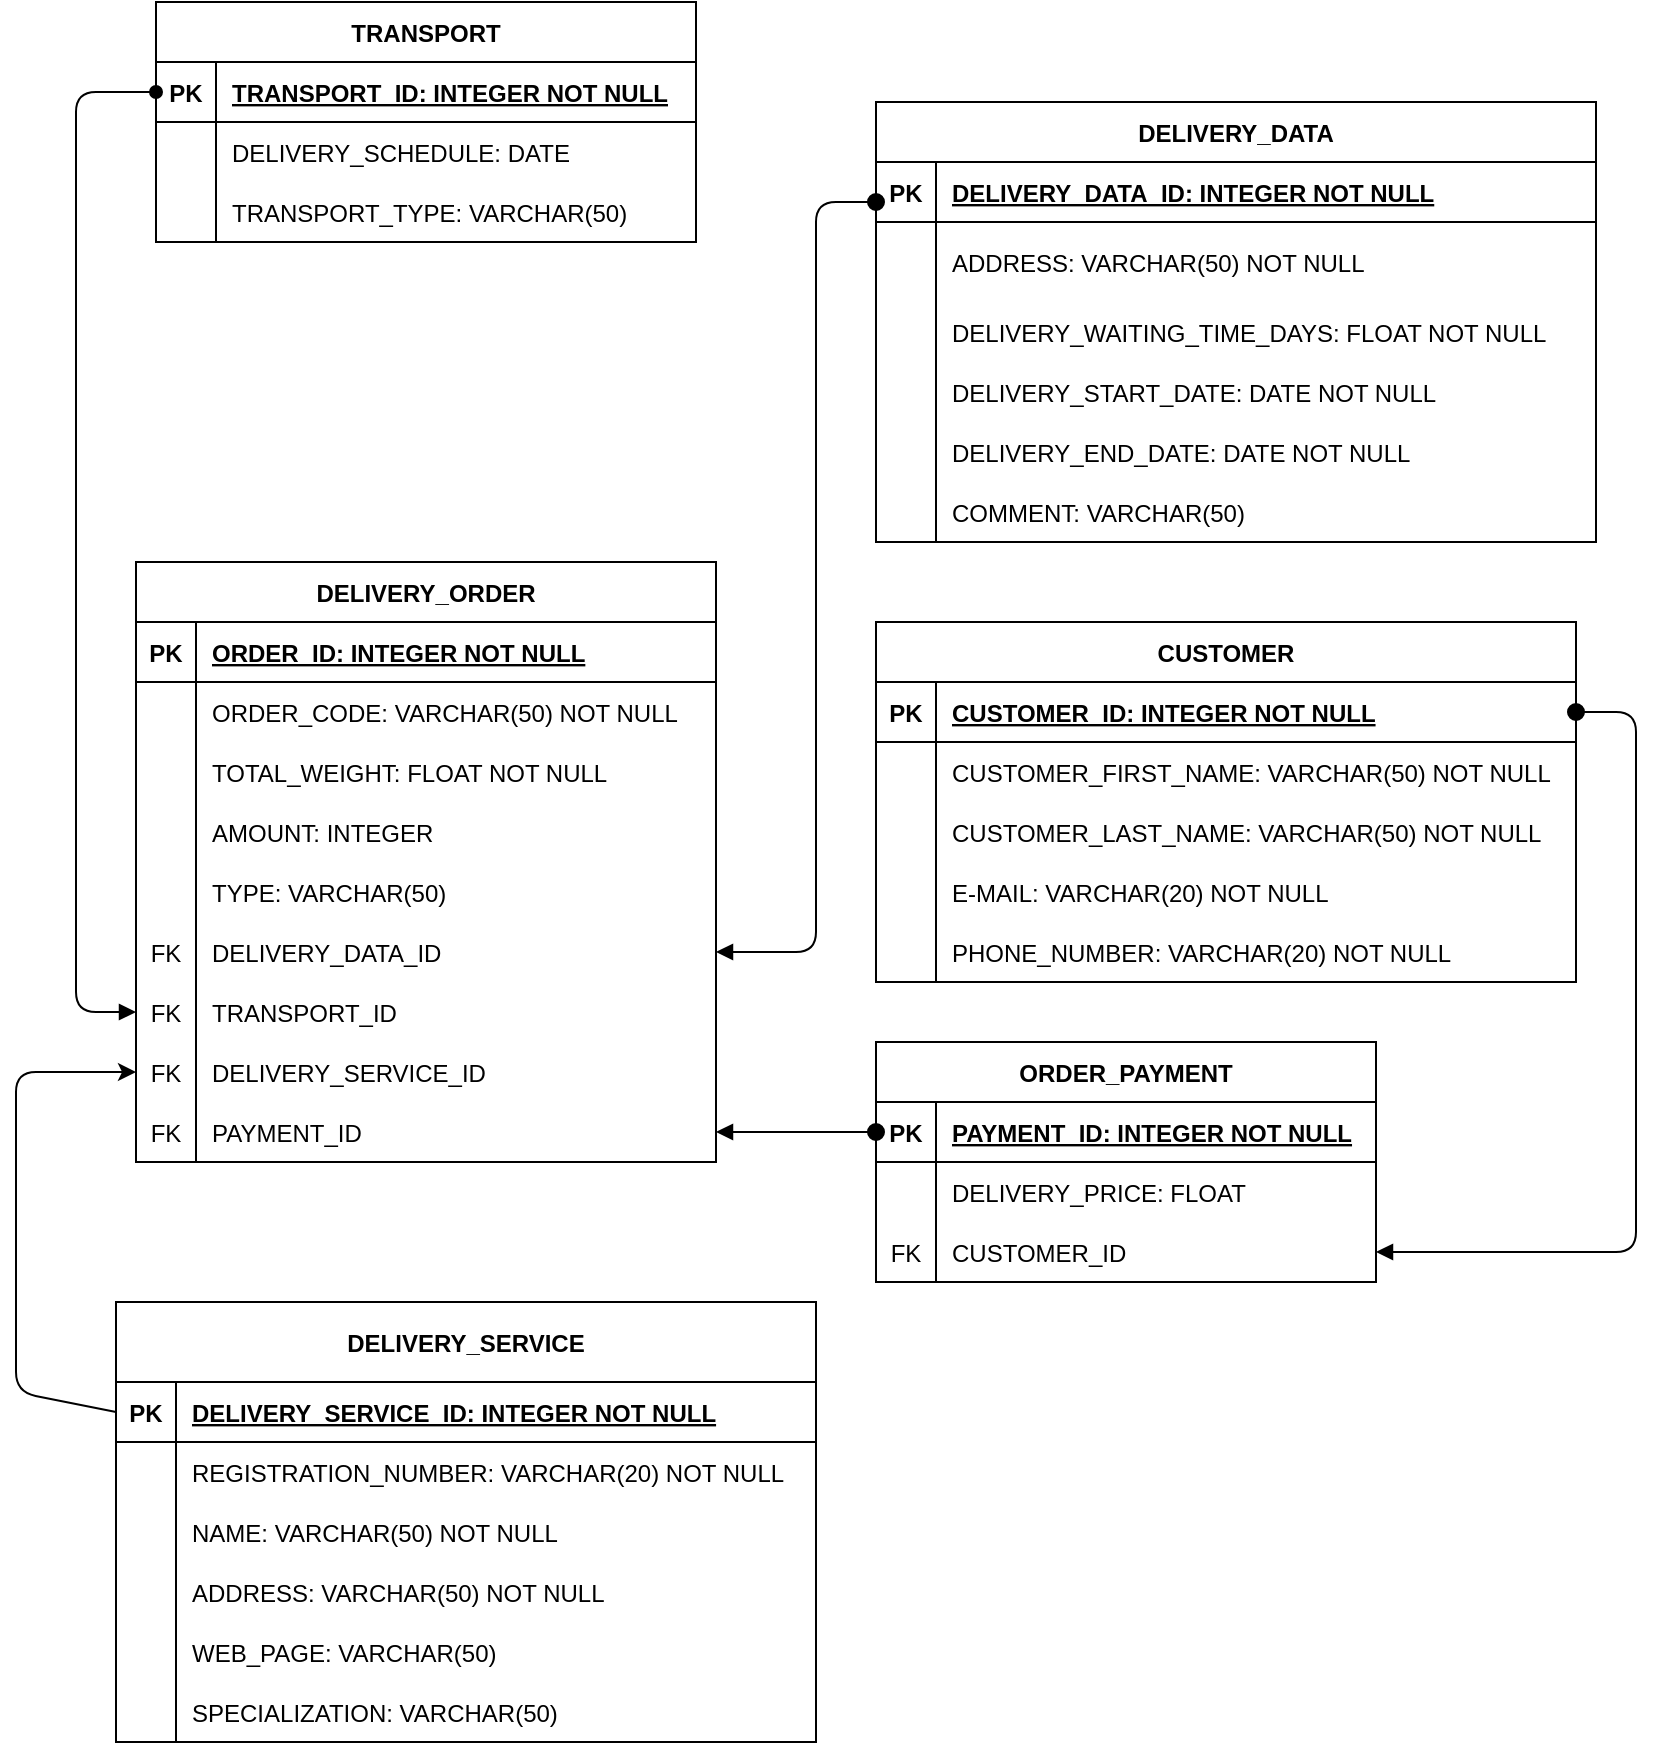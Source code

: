 <mxfile version="14.7.3" type="device"><diagram id="v5Hg7PiSY7_cZfHtVFgK" name="Page-1"><mxGraphModel dx="782" dy="469" grid="1" gridSize="10" guides="1" tooltips="1" connect="1" arrows="1" fold="1" page="1" pageScale="1" pageWidth="850" pageHeight="1100" math="0" shadow="0"><root><mxCell id="0"/><mxCell id="1" parent="0"/><mxCell id="qeF16oLHzH6o0w3pnCqL-4" value="" style="html=1;verticalAlign=bottom;startArrow=oval;startFill=1;endArrow=block;startSize=8;exitX=0;exitY=0.5;exitDx=0;exitDy=0;entryX=1;entryY=0.5;entryDx=0;entryDy=0;edgeStyle=elbowEdgeStyle;" parent="1" source="YMo3LyucMyg7Qyg_wUiU-28" target="mT5VMNj0aQ5RPjkbcKPe-23" edge="1"><mxGeometry width="60" relative="1" as="geometry"><mxPoint x="1050" y="800" as="sourcePoint"/><mxPoint x="970" y="828" as="targetPoint"/></mxGeometry></mxCell><mxCell id="qeF16oLHzH6o0w3pnCqL-5" value="" style="html=1;verticalAlign=bottom;startArrow=oval;startFill=1;endArrow=block;exitX=0;exitY=0.5;exitDx=0;exitDy=0;entryX=0;entryY=0.5;entryDx=0;entryDy=0;edgeStyle=elbowEdgeStyle;" parent="1" source="qeF16oLHzH6o0w3pnCqL-60" target="mT5VMNj0aQ5RPjkbcKPe-14" edge="1"><mxGeometry width="60" relative="1" as="geometry"><mxPoint x="640" y="156" as="sourcePoint"/><mxPoint x="640" y="246" as="targetPoint"/><Array as="points"><mxPoint x="640" y="260"/></Array></mxGeometry></mxCell><mxCell id="qeF16oLHzH6o0w3pnCqL-6" value="" style="html=1;verticalAlign=bottom;startArrow=oval;startFill=1;endArrow=block;startSize=8;edgeStyle=elbowEdgeStyle;entryX=1;entryY=0.5;entryDx=0;entryDy=0;" parent="1" target="YMo3LyucMyg7Qyg_wUiU-105" edge="1"><mxGeometry width="60" relative="1" as="geometry"><mxPoint x="1040" y="140" as="sourcePoint"/><mxPoint x="970" y="520" as="targetPoint"/><Array as="points"><mxPoint x="1010" y="160"/></Array></mxGeometry></mxCell><mxCell id="qeF16oLHzH6o0w3pnCqL-9" value="" style="html=1;verticalAlign=bottom;startArrow=oval;startFill=1;endArrow=block;startSize=8;exitX=1;exitY=0.5;exitDx=0;exitDy=0;entryX=1;entryY=0.5;entryDx=0;entryDy=0;edgeStyle=elbowEdgeStyle;" parent="1" source="YMo3LyucMyg7Qyg_wUiU-15" target="zj5QtVvv47olVBouT_vs-4" edge="1"><mxGeometry width="60" relative="1" as="geometry"><mxPoint x="1410" y="600" as="sourcePoint"/><mxPoint x="1300" y="385" as="targetPoint"/><Array as="points"><mxPoint x="1420" y="695"/></Array></mxGeometry></mxCell><mxCell id="qeF16oLHzH6o0w3pnCqL-59" value="TRANSPORT" style="shape=table;startSize=30;container=1;collapsible=1;childLayout=tableLayout;fixedRows=1;rowLines=0;fontStyle=1;align=center;resizeLast=1;" parent="1" vertex="1"><mxGeometry x="680" y="40" width="270" height="120" as="geometry"/></mxCell><mxCell id="qeF16oLHzH6o0w3pnCqL-60" value="" style="shape=partialRectangle;collapsible=0;dropTarget=0;pointerEvents=0;fillColor=none;top=0;left=0;bottom=1;right=0;points=[[0,0.5],[1,0.5]];portConstraint=eastwest;" parent="qeF16oLHzH6o0w3pnCqL-59" vertex="1"><mxGeometry y="30" width="270" height="30" as="geometry"/></mxCell><mxCell id="qeF16oLHzH6o0w3pnCqL-61" value="PK" style="shape=partialRectangle;connectable=0;fillColor=none;top=0;left=0;bottom=0;right=0;fontStyle=1;overflow=hidden;" parent="qeF16oLHzH6o0w3pnCqL-60" vertex="1"><mxGeometry width="30" height="30" as="geometry"/></mxCell><mxCell id="qeF16oLHzH6o0w3pnCqL-62" value="TRANSPORT_ID: INTEGER NOT NULL" style="shape=partialRectangle;connectable=0;fillColor=none;top=0;left=0;bottom=0;right=0;align=left;spacingLeft=6;fontStyle=5;overflow=hidden;" parent="qeF16oLHzH6o0w3pnCqL-60" vertex="1"><mxGeometry x="30" width="240" height="30" as="geometry"/></mxCell><mxCell id="qeF16oLHzH6o0w3pnCqL-63" value="" style="shape=partialRectangle;collapsible=0;dropTarget=0;pointerEvents=0;fillColor=none;top=0;left=0;bottom=0;right=0;points=[[0,0.5],[1,0.5]];portConstraint=eastwest;" parent="qeF16oLHzH6o0w3pnCqL-59" vertex="1"><mxGeometry y="60" width="270" height="30" as="geometry"/></mxCell><mxCell id="qeF16oLHzH6o0w3pnCqL-64" value="" style="shape=partialRectangle;connectable=0;fillColor=none;top=0;left=0;bottom=0;right=0;editable=1;overflow=hidden;" parent="qeF16oLHzH6o0w3pnCqL-63" vertex="1"><mxGeometry width="30" height="30" as="geometry"/></mxCell><mxCell id="qeF16oLHzH6o0w3pnCqL-65" value="DELIVERY_SCHEDULE: DATE" style="shape=partialRectangle;connectable=0;fillColor=none;top=0;left=0;bottom=0;right=0;align=left;spacingLeft=6;overflow=hidden;" parent="qeF16oLHzH6o0w3pnCqL-63" vertex="1"><mxGeometry x="30" width="240" height="30" as="geometry"/></mxCell><mxCell id="mT5VMNj0aQ5RPjkbcKPe-26" style="shape=partialRectangle;collapsible=0;dropTarget=0;pointerEvents=0;fillColor=none;top=0;left=0;bottom=0;right=0;points=[[0,0.5],[1,0.5]];portConstraint=eastwest;" parent="qeF16oLHzH6o0w3pnCqL-59" vertex="1"><mxGeometry y="90" width="270" height="30" as="geometry"/></mxCell><mxCell id="mT5VMNj0aQ5RPjkbcKPe-27" style="shape=partialRectangle;connectable=0;fillColor=none;top=0;left=0;bottom=0;right=0;editable=1;overflow=hidden;" parent="mT5VMNj0aQ5RPjkbcKPe-26" vertex="1"><mxGeometry width="30" height="30" as="geometry"/></mxCell><mxCell id="mT5VMNj0aQ5RPjkbcKPe-28" value="TRANSPORT_TYPE: VARCHAR(50) " style="shape=partialRectangle;connectable=0;fillColor=none;top=0;left=0;bottom=0;right=0;align=left;spacingLeft=6;overflow=hidden;" parent="mT5VMNj0aQ5RPjkbcKPe-26" vertex="1"><mxGeometry x="30" width="240" height="30" as="geometry"/></mxCell><mxCell id="YMo3LyucMyg7Qyg_wUiU-1" value="DELIVERY_DATA" style="shape=table;startSize=30;container=1;collapsible=1;childLayout=tableLayout;fixedRows=1;rowLines=0;fontStyle=1;align=center;resizeLast=1;" parent="1" vertex="1"><mxGeometry x="1040" y="90" width="360" height="220" as="geometry"/></mxCell><mxCell id="mT5VMNj0aQ5RPjkbcKPe-1" style="shape=partialRectangle;collapsible=0;dropTarget=0;pointerEvents=0;fillColor=none;top=0;left=0;bottom=1;right=0;points=[[0,0.5],[1,0.5]];portConstraint=eastwest;" parent="YMo3LyucMyg7Qyg_wUiU-1" vertex="1"><mxGeometry y="30" width="360" height="30" as="geometry"/></mxCell><mxCell id="mT5VMNj0aQ5RPjkbcKPe-2" style="shape=partialRectangle;connectable=0;fillColor=none;top=0;left=0;bottom=0;right=0;fontStyle=1;overflow=hidden;" parent="mT5VMNj0aQ5RPjkbcKPe-1" vertex="1"><mxGeometry width="30" height="30" as="geometry"/></mxCell><mxCell id="mT5VMNj0aQ5RPjkbcKPe-3" value="DELIVERY_DATA_ID: INTEGER NOT NULL" style="shape=partialRectangle;connectable=0;fillColor=none;top=0;left=0;bottom=0;right=0;align=left;spacingLeft=6;fontStyle=5;overflow=hidden;" parent="mT5VMNj0aQ5RPjkbcKPe-1" vertex="1"><mxGeometry x="30" width="330" height="30" as="geometry"/></mxCell><mxCell id="YMo3LyucMyg7Qyg_wUiU-2" value="" style="shape=partialRectangle;collapsible=0;dropTarget=0;pointerEvents=0;fillColor=none;top=0;left=0;bottom=1;right=0;points=[[0,0.5],[1,0.5]];portConstraint=eastwest;strokeColor=none;" parent="YMo3LyucMyg7Qyg_wUiU-1" vertex="1"><mxGeometry y="60" width="360" height="40" as="geometry"/></mxCell><mxCell id="YMo3LyucMyg7Qyg_wUiU-3" value="" style="shape=partialRectangle;connectable=0;fillColor=none;top=0;left=0;bottom=0;right=0;fontStyle=1;overflow=hidden;" parent="YMo3LyucMyg7Qyg_wUiU-2" vertex="1"><mxGeometry width="30" height="40" as="geometry"/></mxCell><mxCell id="YMo3LyucMyg7Qyg_wUiU-4" value="ADDRESS: VARCHAR(50) NOT NULL" style="shape=partialRectangle;connectable=0;fillColor=none;top=0;left=0;bottom=0;right=0;align=left;spacingLeft=6;fontStyle=0;overflow=hidden;" parent="YMo3LyucMyg7Qyg_wUiU-2" vertex="1"><mxGeometry x="30" width="330" height="40" as="geometry"/></mxCell><mxCell id="YMo3LyucMyg7Qyg_wUiU-5" value="" style="shape=partialRectangle;collapsible=0;dropTarget=0;pointerEvents=0;fillColor=none;top=0;left=0;bottom=0;right=0;points=[[0,0.5],[1,0.5]];portConstraint=eastwest;" parent="YMo3LyucMyg7Qyg_wUiU-1" vertex="1"><mxGeometry y="100" width="360" height="30" as="geometry"/></mxCell><mxCell id="YMo3LyucMyg7Qyg_wUiU-6" value="" style="shape=partialRectangle;connectable=0;fillColor=none;top=0;left=0;bottom=0;right=0;editable=1;overflow=hidden;" parent="YMo3LyucMyg7Qyg_wUiU-5" vertex="1"><mxGeometry width="30" height="30" as="geometry"/></mxCell><mxCell id="YMo3LyucMyg7Qyg_wUiU-7" value="DELIVERY_WAITING_TIME_DAYS: FLOAT NOT NULL" style="shape=partialRectangle;connectable=0;fillColor=none;top=0;left=0;bottom=0;right=0;align=left;spacingLeft=6;overflow=hidden;" parent="YMo3LyucMyg7Qyg_wUiU-5" vertex="1"><mxGeometry x="30" width="330" height="30" as="geometry"/></mxCell><mxCell id="PEuKOUgVgjnMCTpN4XJk-4" style="shape=partialRectangle;collapsible=0;dropTarget=0;pointerEvents=0;fillColor=none;top=0;left=0;bottom=0;right=0;points=[[0,0.5],[1,0.5]];portConstraint=eastwest;" vertex="1" parent="YMo3LyucMyg7Qyg_wUiU-1"><mxGeometry y="130" width="360" height="30" as="geometry"/></mxCell><mxCell id="PEuKOUgVgjnMCTpN4XJk-5" style="shape=partialRectangle;connectable=0;fillColor=none;top=0;left=0;bottom=0;right=0;editable=1;overflow=hidden;" vertex="1" parent="PEuKOUgVgjnMCTpN4XJk-4"><mxGeometry width="30" height="30" as="geometry"/></mxCell><mxCell id="PEuKOUgVgjnMCTpN4XJk-6" value="DELIVERY_START_DATE: DATE NOT NULL" style="shape=partialRectangle;connectable=0;fillColor=none;top=0;left=0;bottom=0;right=0;align=left;spacingLeft=6;overflow=hidden;" vertex="1" parent="PEuKOUgVgjnMCTpN4XJk-4"><mxGeometry x="30" width="330" height="30" as="geometry"/></mxCell><mxCell id="PEuKOUgVgjnMCTpN4XJk-7" style="shape=partialRectangle;collapsible=0;dropTarget=0;pointerEvents=0;fillColor=none;top=0;left=0;bottom=0;right=0;points=[[0,0.5],[1,0.5]];portConstraint=eastwest;" vertex="1" parent="YMo3LyucMyg7Qyg_wUiU-1"><mxGeometry y="160" width="360" height="30" as="geometry"/></mxCell><mxCell id="PEuKOUgVgjnMCTpN4XJk-8" style="shape=partialRectangle;connectable=0;fillColor=none;top=0;left=0;bottom=0;right=0;editable=1;overflow=hidden;" vertex="1" parent="PEuKOUgVgjnMCTpN4XJk-7"><mxGeometry width="30" height="30" as="geometry"/></mxCell><mxCell id="PEuKOUgVgjnMCTpN4XJk-9" value="DELIVERY_END_DATE: DATE NOT NULL" style="shape=partialRectangle;connectable=0;fillColor=none;top=0;left=0;bottom=0;right=0;align=left;spacingLeft=6;overflow=hidden;" vertex="1" parent="PEuKOUgVgjnMCTpN4XJk-7"><mxGeometry x="30" width="330" height="30" as="geometry"/></mxCell><mxCell id="mT5VMNj0aQ5RPjkbcKPe-35" style="shape=partialRectangle;collapsible=0;dropTarget=0;pointerEvents=0;fillColor=none;top=0;left=0;bottom=0;right=0;points=[[0,0.5],[1,0.5]];portConstraint=eastwest;" parent="YMo3LyucMyg7Qyg_wUiU-1" vertex="1"><mxGeometry y="190" width="360" height="30" as="geometry"/></mxCell><mxCell id="mT5VMNj0aQ5RPjkbcKPe-36" style="shape=partialRectangle;connectable=0;fillColor=none;top=0;left=0;bottom=0;right=0;editable=1;overflow=hidden;" parent="mT5VMNj0aQ5RPjkbcKPe-35" vertex="1"><mxGeometry width="30" height="30" as="geometry"/></mxCell><mxCell id="mT5VMNj0aQ5RPjkbcKPe-37" value="COMMENT: VARCHAR(50)" style="shape=partialRectangle;connectable=0;fillColor=none;top=0;left=0;bottom=0;right=0;align=left;spacingLeft=6;overflow=hidden;" parent="mT5VMNj0aQ5RPjkbcKPe-35" vertex="1"><mxGeometry x="30" width="330" height="30" as="geometry"/></mxCell><mxCell id="YMo3LyucMyg7Qyg_wUiU-14" value="CUSTOMER" style="shape=table;startSize=30;container=1;collapsible=1;childLayout=tableLayout;fixedRows=1;rowLines=0;fontStyle=1;align=center;resizeLast=1;" parent="1" vertex="1"><mxGeometry x="1040" y="350" width="350" height="180" as="geometry"/></mxCell><mxCell id="YMo3LyucMyg7Qyg_wUiU-15" value="" style="shape=partialRectangle;collapsible=0;dropTarget=0;pointerEvents=0;fillColor=none;top=0;left=0;bottom=1;right=0;points=[[0,0.5],[1,0.5]];portConstraint=eastwest;" parent="YMo3LyucMyg7Qyg_wUiU-14" vertex="1"><mxGeometry y="30" width="350" height="30" as="geometry"/></mxCell><mxCell id="YMo3LyucMyg7Qyg_wUiU-16" value="PK" style="shape=partialRectangle;connectable=0;fillColor=none;top=0;left=0;bottom=0;right=0;fontStyle=1;overflow=hidden;" parent="YMo3LyucMyg7Qyg_wUiU-15" vertex="1"><mxGeometry width="30" height="30" as="geometry"/></mxCell><mxCell id="YMo3LyucMyg7Qyg_wUiU-17" value="CUSTOMER_ID: INTEGER NOT NULL" style="shape=partialRectangle;connectable=0;fillColor=none;top=0;left=0;bottom=0;right=0;align=left;spacingLeft=6;fontStyle=5;overflow=hidden;" parent="YMo3LyucMyg7Qyg_wUiU-15" vertex="1"><mxGeometry x="30" width="320" height="30" as="geometry"/></mxCell><mxCell id="YMo3LyucMyg7Qyg_wUiU-18" value="" style="shape=partialRectangle;collapsible=0;dropTarget=0;pointerEvents=0;fillColor=none;top=0;left=0;bottom=0;right=0;points=[[0,0.5],[1,0.5]];portConstraint=eastwest;" parent="YMo3LyucMyg7Qyg_wUiU-14" vertex="1"><mxGeometry y="60" width="350" height="30" as="geometry"/></mxCell><mxCell id="YMo3LyucMyg7Qyg_wUiU-19" value="" style="shape=partialRectangle;connectable=0;fillColor=none;top=0;left=0;bottom=0;right=0;editable=1;overflow=hidden;" parent="YMo3LyucMyg7Qyg_wUiU-18" vertex="1"><mxGeometry width="30" height="30" as="geometry"/></mxCell><mxCell id="YMo3LyucMyg7Qyg_wUiU-20" value="CUSTOMER_FIRST_NAME: VARCHAR(50) NOT NULL" style="shape=partialRectangle;connectable=0;fillColor=none;top=0;left=0;bottom=0;right=0;align=left;spacingLeft=6;overflow=hidden;" parent="YMo3LyucMyg7Qyg_wUiU-18" vertex="1"><mxGeometry x="30" width="320" height="30" as="geometry"/></mxCell><mxCell id="mT5VMNj0aQ5RPjkbcKPe-29" style="shape=partialRectangle;collapsible=0;dropTarget=0;pointerEvents=0;fillColor=none;top=0;left=0;bottom=0;right=0;points=[[0,0.5],[1,0.5]];portConstraint=eastwest;" parent="YMo3LyucMyg7Qyg_wUiU-14" vertex="1"><mxGeometry y="90" width="350" height="30" as="geometry"/></mxCell><mxCell id="mT5VMNj0aQ5RPjkbcKPe-30" style="shape=partialRectangle;connectable=0;fillColor=none;top=0;left=0;bottom=0;right=0;editable=1;overflow=hidden;" parent="mT5VMNj0aQ5RPjkbcKPe-29" vertex="1"><mxGeometry width="30" height="30" as="geometry"/></mxCell><mxCell id="mT5VMNj0aQ5RPjkbcKPe-31" value="CUSTOMER_LAST_NAME: VARCHAR(50) NOT NULL" style="shape=partialRectangle;connectable=0;fillColor=none;top=0;left=0;bottom=0;right=0;align=left;spacingLeft=6;overflow=hidden;" parent="mT5VMNj0aQ5RPjkbcKPe-29" vertex="1"><mxGeometry x="30" width="320" height="30" as="geometry"/></mxCell><mxCell id="mT5VMNj0aQ5RPjkbcKPe-47" style="shape=partialRectangle;collapsible=0;dropTarget=0;pointerEvents=0;fillColor=none;top=0;left=0;bottom=0;right=0;points=[[0,0.5],[1,0.5]];portConstraint=eastwest;" parent="YMo3LyucMyg7Qyg_wUiU-14" vertex="1"><mxGeometry y="120" width="350" height="30" as="geometry"/></mxCell><mxCell id="mT5VMNj0aQ5RPjkbcKPe-48" style="shape=partialRectangle;connectable=0;fillColor=none;top=0;left=0;bottom=0;right=0;editable=1;overflow=hidden;" parent="mT5VMNj0aQ5RPjkbcKPe-47" vertex="1"><mxGeometry width="30" height="30" as="geometry"/></mxCell><mxCell id="mT5VMNj0aQ5RPjkbcKPe-49" value="E-MAIL: VARCHAR(20) NOT NULL" style="shape=partialRectangle;connectable=0;fillColor=none;top=0;left=0;bottom=0;right=0;align=left;spacingLeft=6;overflow=hidden;" parent="mT5VMNj0aQ5RPjkbcKPe-47" vertex="1"><mxGeometry x="30" width="320" height="30" as="geometry"/></mxCell><mxCell id="mT5VMNj0aQ5RPjkbcKPe-50" style="shape=partialRectangle;collapsible=0;dropTarget=0;pointerEvents=0;fillColor=none;top=0;left=0;bottom=0;right=0;points=[[0,0.5],[1,0.5]];portConstraint=eastwest;" parent="YMo3LyucMyg7Qyg_wUiU-14" vertex="1"><mxGeometry y="150" width="350" height="30" as="geometry"/></mxCell><mxCell id="mT5VMNj0aQ5RPjkbcKPe-51" style="shape=partialRectangle;connectable=0;fillColor=none;top=0;left=0;bottom=0;right=0;editable=1;overflow=hidden;" parent="mT5VMNj0aQ5RPjkbcKPe-50" vertex="1"><mxGeometry width="30" height="30" as="geometry"/></mxCell><mxCell id="mT5VMNj0aQ5RPjkbcKPe-52" value="PHONE_NUMBER: VARCHAR(20) NOT NULL" style="shape=partialRectangle;connectable=0;fillColor=none;top=0;left=0;bottom=0;right=0;align=left;spacingLeft=6;overflow=hidden;" parent="mT5VMNj0aQ5RPjkbcKPe-50" vertex="1"><mxGeometry x="30" width="320" height="30" as="geometry"/></mxCell><mxCell id="YMo3LyucMyg7Qyg_wUiU-27" value="ORDER_PAYMENT" style="shape=table;startSize=30;container=1;collapsible=1;childLayout=tableLayout;fixedRows=1;rowLines=0;fontStyle=1;align=center;resizeLast=1;" parent="1" vertex="1"><mxGeometry x="1040" y="560" width="250" height="120" as="geometry"/></mxCell><mxCell id="YMo3LyucMyg7Qyg_wUiU-28" value="" style="shape=partialRectangle;collapsible=0;dropTarget=0;pointerEvents=0;fillColor=none;top=0;left=0;bottom=1;right=0;points=[[0,0.5],[1,0.5]];portConstraint=eastwest;" parent="YMo3LyucMyg7Qyg_wUiU-27" vertex="1"><mxGeometry y="30" width="250" height="30" as="geometry"/></mxCell><mxCell id="YMo3LyucMyg7Qyg_wUiU-29" value="PK" style="shape=partialRectangle;connectable=0;fillColor=none;top=0;left=0;bottom=0;right=0;fontStyle=1;overflow=hidden;" parent="YMo3LyucMyg7Qyg_wUiU-28" vertex="1"><mxGeometry width="30" height="30" as="geometry"/></mxCell><mxCell id="YMo3LyucMyg7Qyg_wUiU-30" value="PAYMENT_ID: INTEGER NOT NULL" style="shape=partialRectangle;connectable=0;fillColor=none;top=0;left=0;bottom=0;right=0;align=left;spacingLeft=6;fontStyle=5;overflow=hidden;" parent="YMo3LyucMyg7Qyg_wUiU-28" vertex="1"><mxGeometry x="30" width="220" height="30" as="geometry"/></mxCell><mxCell id="YMo3LyucMyg7Qyg_wUiU-31" value="" style="shape=partialRectangle;collapsible=0;dropTarget=0;pointerEvents=0;fillColor=none;top=0;left=0;bottom=0;right=0;points=[[0,0.5],[1,0.5]];portConstraint=eastwest;" parent="YMo3LyucMyg7Qyg_wUiU-27" vertex="1"><mxGeometry y="60" width="250" height="30" as="geometry"/></mxCell><mxCell id="YMo3LyucMyg7Qyg_wUiU-32" value="" style="shape=partialRectangle;connectable=0;fillColor=none;top=0;left=0;bottom=0;right=0;editable=1;overflow=hidden;" parent="YMo3LyucMyg7Qyg_wUiU-31" vertex="1"><mxGeometry width="30" height="30" as="geometry"/></mxCell><mxCell id="YMo3LyucMyg7Qyg_wUiU-33" value="DELIVERY_PRICE: FLOAT" style="shape=partialRectangle;connectable=0;fillColor=none;top=0;left=0;bottom=0;right=0;align=left;spacingLeft=6;overflow=hidden;" parent="YMo3LyucMyg7Qyg_wUiU-31" vertex="1"><mxGeometry x="30" width="220" height="30" as="geometry"/></mxCell><mxCell id="zj5QtVvv47olVBouT_vs-4" value="" style="shape=partialRectangle;collapsible=0;dropTarget=0;pointerEvents=0;fillColor=none;top=0;left=0;bottom=0;right=0;points=[[0,0.5],[1,0.5]];portConstraint=eastwest;" parent="YMo3LyucMyg7Qyg_wUiU-27" vertex="1"><mxGeometry y="90" width="250" height="30" as="geometry"/></mxCell><mxCell id="zj5QtVvv47olVBouT_vs-5" value="FK" style="shape=partialRectangle;connectable=0;fillColor=none;top=0;left=0;bottom=0;right=0;editable=1;overflow=hidden;" parent="zj5QtVvv47olVBouT_vs-4" vertex="1"><mxGeometry width="30" height="30" as="geometry"/></mxCell><mxCell id="zj5QtVvv47olVBouT_vs-6" value="CUSTOMER_ID" style="shape=partialRectangle;connectable=0;fillColor=none;top=0;left=0;bottom=0;right=0;align=left;spacingLeft=6;overflow=hidden;" parent="zj5QtVvv47olVBouT_vs-4" vertex="1"><mxGeometry x="30" width="220" height="30" as="geometry"/></mxCell><mxCell id="YMo3LyucMyg7Qyg_wUiU-40" value="DELIVERY_ORDER" style="shape=table;startSize=30;container=1;collapsible=1;childLayout=tableLayout;fixedRows=1;rowLines=0;fontStyle=1;align=center;resizeLast=1;verticalAlign=middle;" parent="1" vertex="1"><mxGeometry x="670" y="320" width="290" height="300" as="geometry"/></mxCell><mxCell id="mT5VMNj0aQ5RPjkbcKPe-6" style="shape=partialRectangle;collapsible=0;dropTarget=0;pointerEvents=0;fillColor=none;top=0;left=0;bottom=1;right=0;points=[[0,0.5],[1,0.5]];portConstraint=eastwest;" parent="YMo3LyucMyg7Qyg_wUiU-40" vertex="1"><mxGeometry y="30" width="290" height="30" as="geometry"/></mxCell><mxCell id="mT5VMNj0aQ5RPjkbcKPe-7" value="PK" style="shape=partialRectangle;connectable=0;fillColor=none;top=0;left=0;bottom=0;right=0;fontStyle=1;overflow=hidden;" parent="mT5VMNj0aQ5RPjkbcKPe-6" vertex="1"><mxGeometry width="30" height="30" as="geometry"/></mxCell><mxCell id="mT5VMNj0aQ5RPjkbcKPe-8" value="ORDER_ID: INTEGER NOT NULL" style="shape=partialRectangle;connectable=0;fillColor=none;top=0;left=0;bottom=0;right=0;align=left;spacingLeft=6;fontStyle=5;overflow=hidden;" parent="mT5VMNj0aQ5RPjkbcKPe-6" vertex="1"><mxGeometry x="30" width="260" height="30" as="geometry"/></mxCell><mxCell id="YMo3LyucMyg7Qyg_wUiU-41" value="" style="shape=partialRectangle;collapsible=0;dropTarget=0;pointerEvents=0;fillColor=none;top=0;left=0;bottom=1;right=0;points=[[0,0.5],[1,0.5]];portConstraint=eastwest;strokeColor=none;" parent="YMo3LyucMyg7Qyg_wUiU-40" vertex="1"><mxGeometry y="60" width="290" height="30" as="geometry"/></mxCell><mxCell id="YMo3LyucMyg7Qyg_wUiU-42" value="" style="shape=partialRectangle;connectable=0;fillColor=none;top=0;left=0;bottom=0;right=0;fontStyle=1;overflow=hidden;verticalAlign=top;" parent="YMo3LyucMyg7Qyg_wUiU-41" vertex="1"><mxGeometry width="30" height="30" as="geometry"/></mxCell><mxCell id="YMo3LyucMyg7Qyg_wUiU-43" value="ORDER_CODE: VARCHAR(50) NOT NULL" style="shape=partialRectangle;connectable=0;fillColor=none;top=0;left=0;bottom=0;right=0;align=left;spacingLeft=6;fontStyle=0;overflow=hidden;verticalAlign=middle;" parent="YMo3LyucMyg7Qyg_wUiU-41" vertex="1"><mxGeometry x="30" width="260" height="30" as="geometry"/></mxCell><mxCell id="mT5VMNj0aQ5RPjkbcKPe-44" style="shape=partialRectangle;collapsible=0;dropTarget=0;pointerEvents=0;fillColor=none;top=0;left=0;bottom=0;right=0;points=[[0,0.5],[1,0.5]];portConstraint=eastwest;" parent="YMo3LyucMyg7Qyg_wUiU-40" vertex="1"><mxGeometry y="90" width="290" height="30" as="geometry"/></mxCell><mxCell id="mT5VMNj0aQ5RPjkbcKPe-45" style="shape=partialRectangle;connectable=0;fillColor=none;top=0;left=0;bottom=0;right=0;editable=1;overflow=hidden;" parent="mT5VMNj0aQ5RPjkbcKPe-44" vertex="1"><mxGeometry width="30" height="30" as="geometry"/></mxCell><mxCell id="mT5VMNj0aQ5RPjkbcKPe-46" value="TOTAL_WEIGHT: FLOAT NOT NULL" style="shape=partialRectangle;connectable=0;fillColor=none;top=0;left=0;bottom=0;right=0;align=left;spacingLeft=6;overflow=hidden;" parent="mT5VMNj0aQ5RPjkbcKPe-44" vertex="1"><mxGeometry x="30" width="260" height="30" as="geometry"/></mxCell><mxCell id="YMo3LyucMyg7Qyg_wUiU-50" value="" style="shape=partialRectangle;collapsible=0;dropTarget=0;pointerEvents=0;fillColor=none;top=0;left=0;bottom=0;right=0;points=[[0,0.5],[1,0.5]];portConstraint=eastwest;" parent="YMo3LyucMyg7Qyg_wUiU-40" vertex="1"><mxGeometry y="120" width="290" height="30" as="geometry"/></mxCell><mxCell id="YMo3LyucMyg7Qyg_wUiU-51" value="" style="shape=partialRectangle;connectable=0;fillColor=none;top=0;left=0;bottom=0;right=0;editable=1;overflow=hidden;" parent="YMo3LyucMyg7Qyg_wUiU-50" vertex="1"><mxGeometry width="30" height="30" as="geometry"/></mxCell><mxCell id="YMo3LyucMyg7Qyg_wUiU-52" value="AMOUNT: INTEGER" style="shape=partialRectangle;connectable=0;fillColor=none;top=0;left=0;bottom=0;right=0;align=left;spacingLeft=6;overflow=hidden;" parent="YMo3LyucMyg7Qyg_wUiU-50" vertex="1"><mxGeometry x="30" width="260" height="30" as="geometry"/></mxCell><mxCell id="YMo3LyucMyg7Qyg_wUiU-47" value="" style="shape=partialRectangle;collapsible=0;dropTarget=0;pointerEvents=0;fillColor=none;top=0;left=0;bottom=0;right=0;points=[[0,0.5],[1,0.5]];portConstraint=eastwest;" parent="YMo3LyucMyg7Qyg_wUiU-40" vertex="1"><mxGeometry y="150" width="290" height="30" as="geometry"/></mxCell><mxCell id="YMo3LyucMyg7Qyg_wUiU-48" value="" style="shape=partialRectangle;connectable=0;fillColor=none;top=0;left=0;bottom=0;right=0;editable=1;overflow=hidden;" parent="YMo3LyucMyg7Qyg_wUiU-47" vertex="1"><mxGeometry width="30" height="30" as="geometry"/></mxCell><mxCell id="YMo3LyucMyg7Qyg_wUiU-49" value="TYPE: VARCHAR(50)" style="shape=partialRectangle;connectable=0;fillColor=none;top=0;left=0;bottom=0;right=0;align=left;spacingLeft=6;overflow=hidden;" parent="YMo3LyucMyg7Qyg_wUiU-47" vertex="1"><mxGeometry x="30" width="260" height="30" as="geometry"/></mxCell><mxCell id="YMo3LyucMyg7Qyg_wUiU-105" value="" style="shape=partialRectangle;collapsible=0;dropTarget=0;pointerEvents=0;fillColor=none;top=0;left=0;bottom=0;right=0;points=[[0,0.5],[1,0.5]];portConstraint=eastwest;" parent="YMo3LyucMyg7Qyg_wUiU-40" vertex="1"><mxGeometry y="180" width="290" height="30" as="geometry"/></mxCell><mxCell id="YMo3LyucMyg7Qyg_wUiU-106" value="FK" style="shape=partialRectangle;connectable=0;fillColor=none;top=0;left=0;bottom=0;right=0;editable=1;overflow=hidden;" parent="YMo3LyucMyg7Qyg_wUiU-105" vertex="1"><mxGeometry width="30" height="30" as="geometry"/></mxCell><mxCell id="YMo3LyucMyg7Qyg_wUiU-107" value="DELIVERY_DATA_ID" style="shape=partialRectangle;connectable=0;fillColor=none;top=0;left=0;bottom=0;right=0;align=left;spacingLeft=6;overflow=hidden;" parent="YMo3LyucMyg7Qyg_wUiU-105" vertex="1"><mxGeometry x="30" width="260" height="30" as="geometry"/></mxCell><mxCell id="mT5VMNj0aQ5RPjkbcKPe-14" style="shape=partialRectangle;collapsible=0;dropTarget=0;pointerEvents=0;fillColor=none;top=0;left=0;bottom=0;right=0;points=[[0,0.5],[1,0.5]];portConstraint=eastwest;" parent="YMo3LyucMyg7Qyg_wUiU-40" vertex="1"><mxGeometry y="210" width="290" height="30" as="geometry"/></mxCell><mxCell id="mT5VMNj0aQ5RPjkbcKPe-15" value="FK" style="shape=partialRectangle;connectable=0;fillColor=none;top=0;left=0;bottom=0;right=0;editable=1;overflow=hidden;" parent="mT5VMNj0aQ5RPjkbcKPe-14" vertex="1"><mxGeometry width="30" height="30" as="geometry"/></mxCell><mxCell id="mT5VMNj0aQ5RPjkbcKPe-16" value="TRANSPORT_ID" style="shape=partialRectangle;connectable=0;fillColor=none;top=0;left=0;bottom=0;right=0;align=left;spacingLeft=6;overflow=hidden;" parent="mT5VMNj0aQ5RPjkbcKPe-14" vertex="1"><mxGeometry x="30" width="260" height="30" as="geometry"/></mxCell><mxCell id="mT5VMNj0aQ5RPjkbcKPe-20" style="shape=partialRectangle;collapsible=0;dropTarget=0;pointerEvents=0;fillColor=none;top=0;left=0;bottom=0;right=0;points=[[0,0.5],[1,0.5]];portConstraint=eastwest;" parent="YMo3LyucMyg7Qyg_wUiU-40" vertex="1"><mxGeometry y="240" width="290" height="30" as="geometry"/></mxCell><mxCell id="mT5VMNj0aQ5RPjkbcKPe-21" value="FK" style="shape=partialRectangle;connectable=0;fillColor=none;top=0;left=0;bottom=0;right=0;editable=1;overflow=hidden;" parent="mT5VMNj0aQ5RPjkbcKPe-20" vertex="1"><mxGeometry width="30" height="30" as="geometry"/></mxCell><mxCell id="mT5VMNj0aQ5RPjkbcKPe-22" value="DELIVERY_SERVICE_ID" style="shape=partialRectangle;connectable=0;fillColor=none;top=0;left=0;bottom=0;right=0;align=left;spacingLeft=6;overflow=hidden;" parent="mT5VMNj0aQ5RPjkbcKPe-20" vertex="1"><mxGeometry x="30" width="260" height="30" as="geometry"/></mxCell><mxCell id="mT5VMNj0aQ5RPjkbcKPe-23" style="shape=partialRectangle;collapsible=0;dropTarget=0;pointerEvents=0;fillColor=none;top=0;left=0;bottom=0;right=0;points=[[0,0.5],[1,0.5]];portConstraint=eastwest;" parent="YMo3LyucMyg7Qyg_wUiU-40" vertex="1"><mxGeometry y="270" width="290" height="30" as="geometry"/></mxCell><mxCell id="mT5VMNj0aQ5RPjkbcKPe-24" value="FK" style="shape=partialRectangle;connectable=0;fillColor=none;top=0;left=0;bottom=0;right=0;editable=1;overflow=hidden;" parent="mT5VMNj0aQ5RPjkbcKPe-23" vertex="1"><mxGeometry width="30" height="30" as="geometry"/></mxCell><mxCell id="mT5VMNj0aQ5RPjkbcKPe-25" value="PAYMENT_ID" style="shape=partialRectangle;connectable=0;fillColor=none;top=0;left=0;bottom=0;right=0;align=left;spacingLeft=6;overflow=hidden;" parent="mT5VMNj0aQ5RPjkbcKPe-23" vertex="1"><mxGeometry x="30" width="260" height="30" as="geometry"/></mxCell><mxCell id="YMo3LyucMyg7Qyg_wUiU-79" value="DELIVERY_SERVICE" style="shape=table;startSize=40;container=1;collapsible=1;childLayout=tableLayout;fixedRows=1;rowLines=0;fontStyle=1;align=center;resizeLast=1;" parent="1" vertex="1"><mxGeometry x="660" y="690" width="350" height="220" as="geometry"/></mxCell><mxCell id="YMo3LyucMyg7Qyg_wUiU-80" value="" style="shape=partialRectangle;collapsible=0;dropTarget=0;pointerEvents=0;fillColor=none;top=0;left=0;bottom=1;right=0;points=[[0,0.5],[1,0.5]];portConstraint=eastwest;" parent="YMo3LyucMyg7Qyg_wUiU-79" vertex="1"><mxGeometry y="40" width="350" height="30" as="geometry"/></mxCell><mxCell id="YMo3LyucMyg7Qyg_wUiU-81" value="PK" style="shape=partialRectangle;connectable=0;fillColor=none;top=0;left=0;bottom=0;right=0;fontStyle=1;overflow=hidden;" parent="YMo3LyucMyg7Qyg_wUiU-80" vertex="1"><mxGeometry width="30" height="30" as="geometry"/></mxCell><mxCell id="YMo3LyucMyg7Qyg_wUiU-82" value="DELIVERY_SERVICE_ID: INTEGER NOT NULL" style="shape=partialRectangle;connectable=0;fillColor=none;top=0;left=0;bottom=0;right=0;align=left;spacingLeft=6;fontStyle=5;overflow=hidden;" parent="YMo3LyucMyg7Qyg_wUiU-80" vertex="1"><mxGeometry x="30" width="320" height="30" as="geometry"/></mxCell><mxCell id="mT5VMNj0aQ5RPjkbcKPe-41" style="shape=partialRectangle;collapsible=0;dropTarget=0;pointerEvents=0;fillColor=none;top=0;left=0;bottom=0;right=0;points=[[0,0.5],[1,0.5]];portConstraint=eastwest;" parent="YMo3LyucMyg7Qyg_wUiU-79" vertex="1"><mxGeometry y="70" width="350" height="30" as="geometry"/></mxCell><mxCell id="mT5VMNj0aQ5RPjkbcKPe-42" style="shape=partialRectangle;connectable=0;fillColor=none;top=0;left=0;bottom=0;right=0;editable=1;overflow=hidden;" parent="mT5VMNj0aQ5RPjkbcKPe-41" vertex="1"><mxGeometry width="30" height="30" as="geometry"/></mxCell><mxCell id="mT5VMNj0aQ5RPjkbcKPe-43" value="REGISTRATION_NUMBER: VARCHAR(20) NOT NULL" style="shape=partialRectangle;connectable=0;fillColor=none;top=0;left=0;bottom=0;right=0;align=left;spacingLeft=6;overflow=hidden;" parent="mT5VMNj0aQ5RPjkbcKPe-41" vertex="1"><mxGeometry x="30" width="320" height="30" as="geometry"/></mxCell><mxCell id="YMo3LyucMyg7Qyg_wUiU-83" value="" style="shape=partialRectangle;collapsible=0;dropTarget=0;pointerEvents=0;fillColor=none;top=0;left=0;bottom=0;right=0;points=[[0,0.5],[1,0.5]];portConstraint=eastwest;" parent="YMo3LyucMyg7Qyg_wUiU-79" vertex="1"><mxGeometry y="100" width="350" height="30" as="geometry"/></mxCell><mxCell id="YMo3LyucMyg7Qyg_wUiU-84" value="" style="shape=partialRectangle;connectable=0;fillColor=none;top=0;left=0;bottom=0;right=0;editable=1;overflow=hidden;" parent="YMo3LyucMyg7Qyg_wUiU-83" vertex="1"><mxGeometry width="30" height="30" as="geometry"/></mxCell><mxCell id="YMo3LyucMyg7Qyg_wUiU-85" value="NAME: VARCHAR(50) NOT NULL" style="shape=partialRectangle;connectable=0;fillColor=none;top=0;left=0;bottom=0;right=0;align=left;spacingLeft=6;overflow=hidden;" parent="YMo3LyucMyg7Qyg_wUiU-83" vertex="1"><mxGeometry x="30" width="320" height="30" as="geometry"/></mxCell><mxCell id="YMo3LyucMyg7Qyg_wUiU-86" value="" style="shape=partialRectangle;collapsible=0;dropTarget=0;pointerEvents=0;fillColor=none;top=0;left=0;bottom=0;right=0;points=[[0,0.5],[1,0.5]];portConstraint=eastwest;" parent="YMo3LyucMyg7Qyg_wUiU-79" vertex="1"><mxGeometry y="130" width="350" height="30" as="geometry"/></mxCell><mxCell id="YMo3LyucMyg7Qyg_wUiU-87" value="" style="shape=partialRectangle;connectable=0;fillColor=none;top=0;left=0;bottom=0;right=0;editable=1;overflow=hidden;" parent="YMo3LyucMyg7Qyg_wUiU-86" vertex="1"><mxGeometry width="30" height="30" as="geometry"/></mxCell><mxCell id="YMo3LyucMyg7Qyg_wUiU-88" value="ADDRESS: VARCHAR(50) NOT NULL" style="shape=partialRectangle;connectable=0;fillColor=none;top=0;left=0;bottom=0;right=0;align=left;spacingLeft=6;overflow=hidden;" parent="YMo3LyucMyg7Qyg_wUiU-86" vertex="1"><mxGeometry x="30" width="320" height="30" as="geometry"/></mxCell><mxCell id="YMo3LyucMyg7Qyg_wUiU-89" value="" style="shape=partialRectangle;collapsible=0;dropTarget=0;pointerEvents=0;fillColor=none;top=0;left=0;bottom=0;right=0;points=[[0,0.5],[1,0.5]];portConstraint=eastwest;" parent="YMo3LyucMyg7Qyg_wUiU-79" vertex="1"><mxGeometry y="160" width="350" height="30" as="geometry"/></mxCell><mxCell id="YMo3LyucMyg7Qyg_wUiU-90" value="" style="shape=partialRectangle;connectable=0;fillColor=none;top=0;left=0;bottom=0;right=0;editable=1;overflow=hidden;" parent="YMo3LyucMyg7Qyg_wUiU-89" vertex="1"><mxGeometry width="30" height="30" as="geometry"/></mxCell><mxCell id="YMo3LyucMyg7Qyg_wUiU-91" value="WEB_PAGE: VARCHAR(50)" style="shape=partialRectangle;connectable=0;fillColor=none;top=0;left=0;bottom=0;right=0;align=left;spacingLeft=6;overflow=hidden;" parent="YMo3LyucMyg7Qyg_wUiU-89" vertex="1"><mxGeometry x="30" width="320" height="30" as="geometry"/></mxCell><mxCell id="YMo3LyucMyg7Qyg_wUiU-92" value="" style="shape=partialRectangle;collapsible=0;dropTarget=0;pointerEvents=0;fillColor=none;top=0;left=0;bottom=0;right=0;points=[[0,0.5],[1,0.5]];portConstraint=eastwest;" parent="YMo3LyucMyg7Qyg_wUiU-79" vertex="1"><mxGeometry y="190" width="350" height="30" as="geometry"/></mxCell><mxCell id="YMo3LyucMyg7Qyg_wUiU-93" value="" style="shape=partialRectangle;connectable=0;fillColor=none;top=0;left=0;bottom=0;right=0;editable=1;overflow=hidden;" parent="YMo3LyucMyg7Qyg_wUiU-92" vertex="1"><mxGeometry width="30" height="30" as="geometry"/></mxCell><mxCell id="YMo3LyucMyg7Qyg_wUiU-94" value="SPECIALIZATION: VARCHAR(50)" style="shape=partialRectangle;connectable=0;fillColor=none;top=0;left=0;bottom=0;right=0;align=left;spacingLeft=6;overflow=hidden;" parent="YMo3LyucMyg7Qyg_wUiU-92" vertex="1"><mxGeometry x="30" width="320" height="30" as="geometry"/></mxCell><mxCell id="mT5VMNj0aQ5RPjkbcKPe-4" value="PK" style="shape=partialRectangle;connectable=0;fillColor=none;top=0;left=0;bottom=0;right=0;fontStyle=1;overflow=hidden;" parent="1" vertex="1"><mxGeometry x="1040" y="120" width="30" height="30" as="geometry"/></mxCell><mxCell id="mT5VMNj0aQ5RPjkbcKPe-13" value="" style="endArrow=classic;html=1;exitX=0;exitY=0.5;exitDx=0;exitDy=0;entryX=0;entryY=0.5;entryDx=0;entryDy=0;" parent="1" source="YMo3LyucMyg7Qyg_wUiU-80" target="mT5VMNj0aQ5RPjkbcKPe-20" edge="1"><mxGeometry width="50" height="50" relative="1" as="geometry"><mxPoint x="660" y="750" as="sourcePoint"/><mxPoint x="600" y="630" as="targetPoint"/><Array as="points"><mxPoint x="610" y="735"/><mxPoint x="610" y="655"/><mxPoint x="610" y="575"/></Array></mxGeometry></mxCell></root></mxGraphModel></diagram></mxfile>